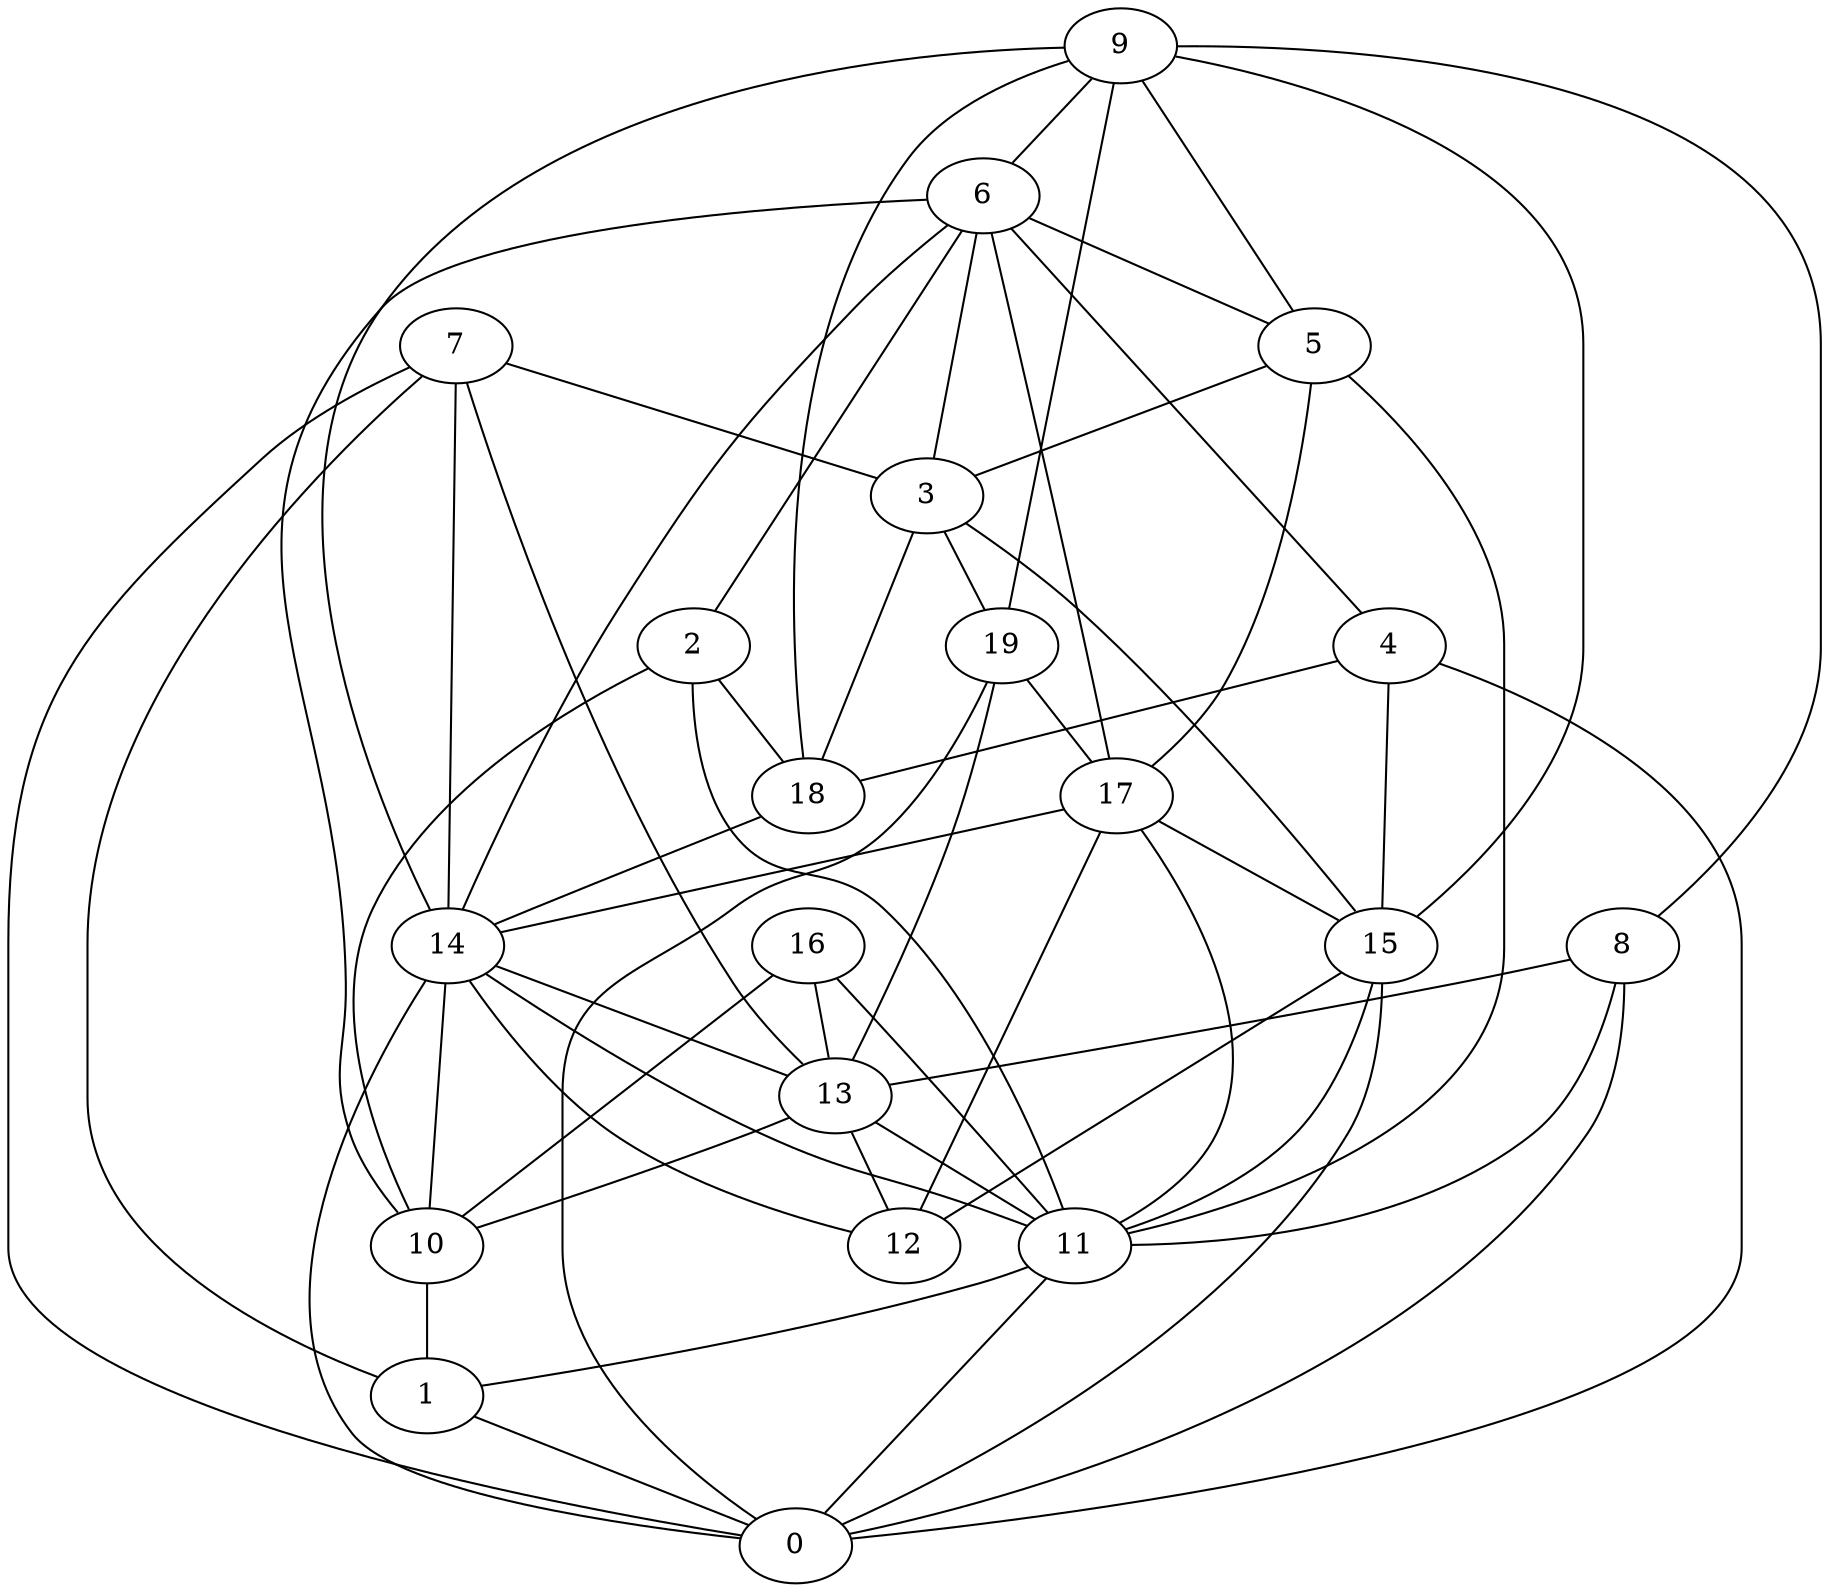 digraph GG_graph {

subgraph G_graph {
edge [color = black]
"3" -> "19" [dir = none]
"3" -> "18" [dir = none]
"3" -> "15" [dir = none]
"16" -> "11" [dir = none]
"16" -> "10" [dir = none]
"16" -> "13" [dir = none]
"14" -> "12" [dir = none]
"14" -> "11" [dir = none]
"14" -> "0" [dir = none]
"14" -> "10" [dir = none]
"14" -> "13" [dir = none]
"2" -> "10" [dir = none]
"2" -> "11" [dir = none]
"2" -> "18" [dir = none]
"19" -> "13" [dir = none]
"19" -> "17" [dir = none]
"6" -> "4" [dir = none]
"6" -> "17" [dir = none]
"6" -> "14" [dir = none]
"6" -> "5" [dir = none]
"6" -> "3" [dir = none]
"6" -> "2" [dir = none]
"6" -> "10" [dir = none]
"5" -> "3" [dir = none]
"5" -> "17" [dir = none]
"5" -> "11" [dir = none]
"18" -> "14" [dir = none]
"11" -> "1" [dir = none]
"11" -> "0" [dir = none]
"7" -> "0" [dir = none]
"7" -> "13" [dir = none]
"7" -> "14" [dir = none]
"7" -> "3" [dir = none]
"7" -> "1" [dir = none]
"17" -> "15" [dir = none]
"17" -> "14" [dir = none]
"17" -> "11" [dir = none]
"17" -> "12" [dir = none]
"8" -> "0" [dir = none]
"8" -> "13" [dir = none]
"4" -> "18" [dir = none]
"4" -> "15" [dir = none]
"4" -> "0" [dir = none]
"9" -> "19" [dir = none]
"9" -> "6" [dir = none]
"9" -> "15" [dir = none]
"9" -> "18" [dir = none]
"9" -> "5" [dir = none]
"9" -> "14" [dir = none]
"9" -> "8" [dir = none]
"13" -> "10" [dir = none]
"13" -> "12" [dir = none]
"13" -> "11" [dir = none]
"15" -> "12" [dir = none]
"15" -> "11" [dir = none]
"15" -> "0" [dir = none]
"10" -> "1" [dir = none]
"19" -> "0" [dir = none]
"1" -> "0" [dir = none]
"8" -> "11" [dir = none]
}

}
